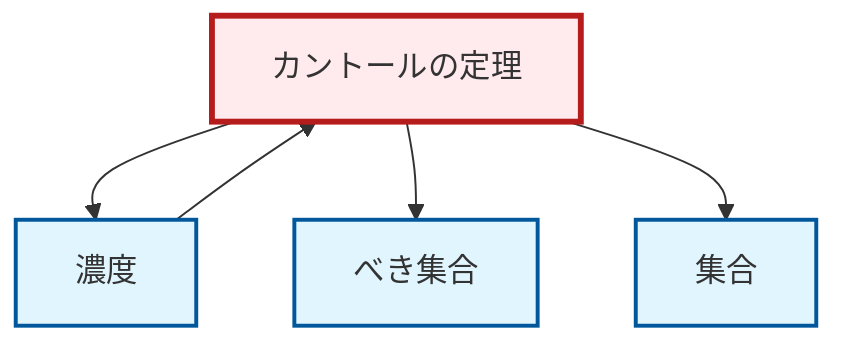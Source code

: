 graph TD
    classDef definition fill:#e1f5fe,stroke:#01579b,stroke-width:2px
    classDef theorem fill:#f3e5f5,stroke:#4a148c,stroke-width:2px
    classDef axiom fill:#fff3e0,stroke:#e65100,stroke-width:2px
    classDef example fill:#e8f5e9,stroke:#1b5e20,stroke-width:2px
    classDef current fill:#ffebee,stroke:#b71c1c,stroke-width:3px
    thm-cantor["カントールの定理"]:::theorem
    def-power-set["べき集合"]:::definition
    def-cardinality["濃度"]:::definition
    def-set["集合"]:::definition
    def-cardinality --> thm-cantor
    thm-cantor --> def-cardinality
    thm-cantor --> def-power-set
    thm-cantor --> def-set
    class thm-cantor current